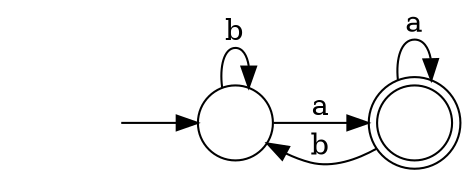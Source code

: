 digraph Automaton {
  rankdir = LR;
  0 [shape=circle,label=""];
  initial [shape=plaintext,label=""];
  initial -> 0
  0 -> 0 [label="b"]
  0 -> 1 [label="a"]
  1 [shape=doublecircle,label=""];
  1 -> 0 [label="b"]
  1 -> 1 [label="a"]
}

